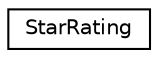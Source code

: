 digraph "Graphical Class Hierarchy"
{
  edge [fontname="Helvetica",fontsize="10",labelfontname="Helvetica",labelfontsize="10"];
  node [fontname="Helvetica",fontsize="10",shape=record];
  rankdir="LR";
  Node1 [label="StarRating",height=0.2,width=0.4,color="black", fillcolor="white", style="filled",URL="$class_star_rating.html"];
}
